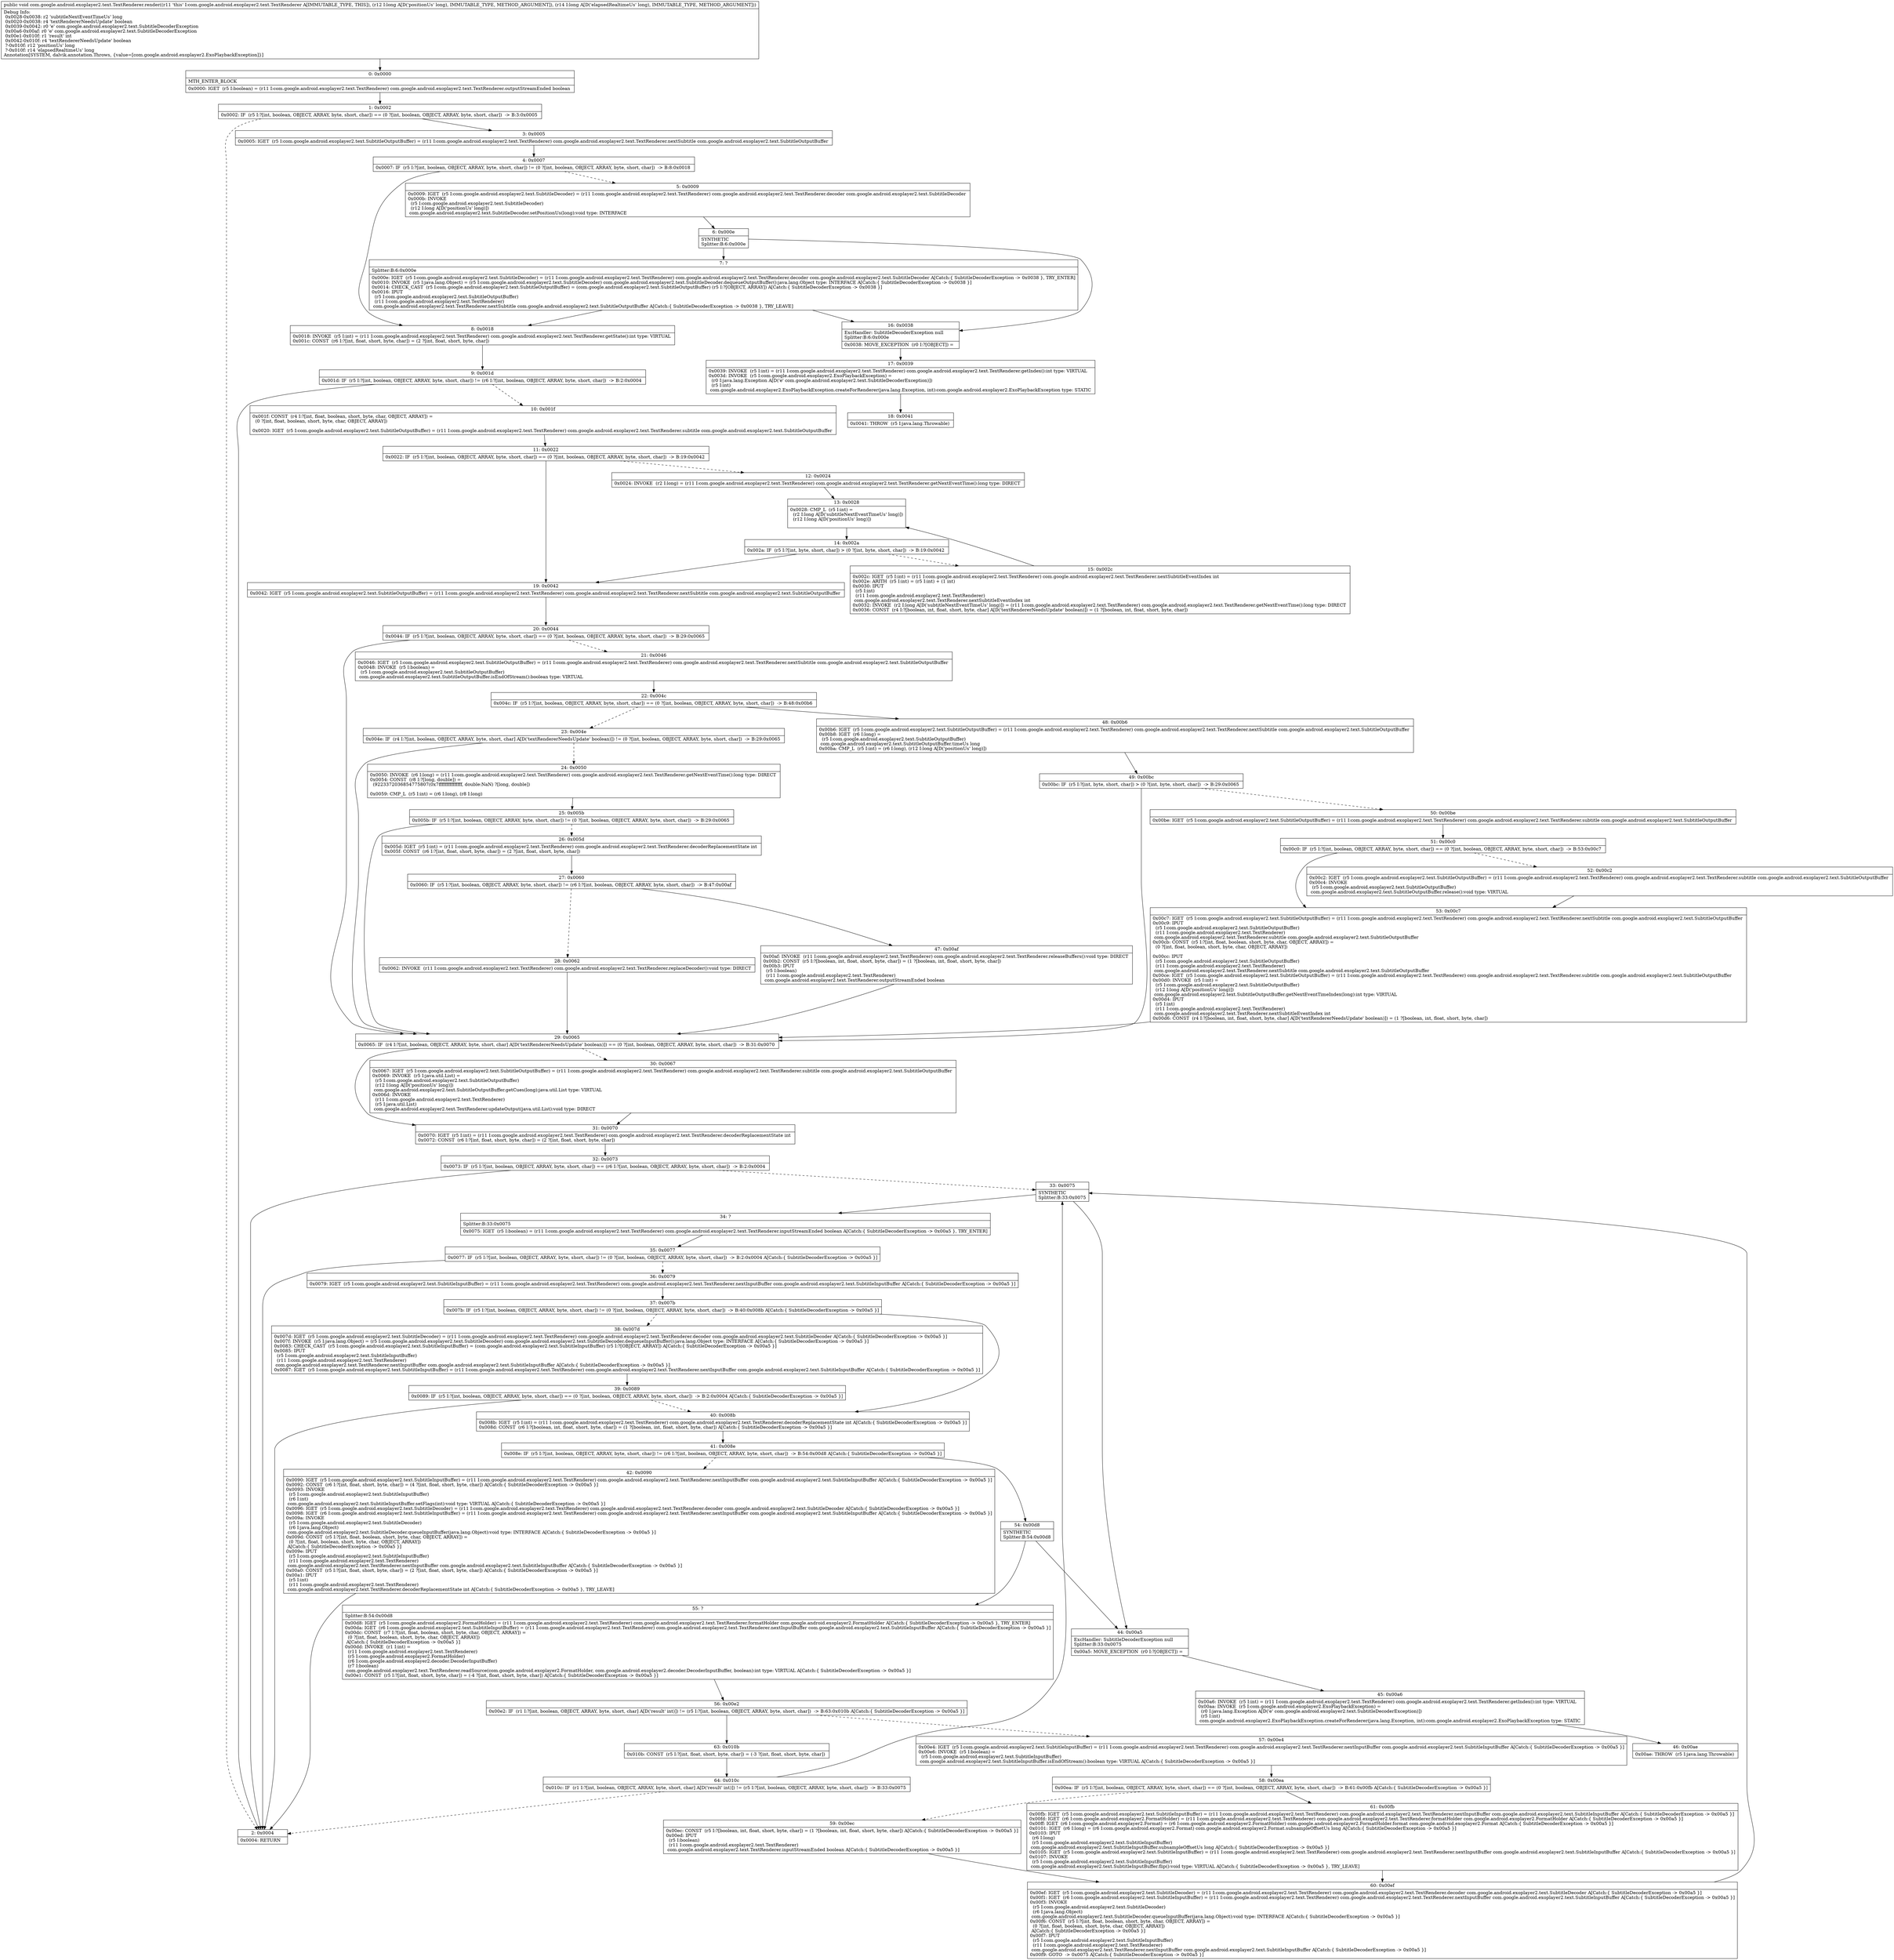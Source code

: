 digraph "CFG forcom.google.android.exoplayer2.text.TextRenderer.render(JJ)V" {
Node_0 [shape=record,label="{0\:\ 0x0000|MTH_ENTER_BLOCK\l|0x0000: IGET  (r5 I:boolean) = (r11 I:com.google.android.exoplayer2.text.TextRenderer) com.google.android.exoplayer2.text.TextRenderer.outputStreamEnded boolean \l}"];
Node_1 [shape=record,label="{1\:\ 0x0002|0x0002: IF  (r5 I:?[int, boolean, OBJECT, ARRAY, byte, short, char]) == (0 ?[int, boolean, OBJECT, ARRAY, byte, short, char])  \-\> B:3:0x0005 \l}"];
Node_2 [shape=record,label="{2\:\ 0x0004|0x0004: RETURN   \l}"];
Node_3 [shape=record,label="{3\:\ 0x0005|0x0005: IGET  (r5 I:com.google.android.exoplayer2.text.SubtitleOutputBuffer) = (r11 I:com.google.android.exoplayer2.text.TextRenderer) com.google.android.exoplayer2.text.TextRenderer.nextSubtitle com.google.android.exoplayer2.text.SubtitleOutputBuffer \l}"];
Node_4 [shape=record,label="{4\:\ 0x0007|0x0007: IF  (r5 I:?[int, boolean, OBJECT, ARRAY, byte, short, char]) != (0 ?[int, boolean, OBJECT, ARRAY, byte, short, char])  \-\> B:8:0x0018 \l}"];
Node_5 [shape=record,label="{5\:\ 0x0009|0x0009: IGET  (r5 I:com.google.android.exoplayer2.text.SubtitleDecoder) = (r11 I:com.google.android.exoplayer2.text.TextRenderer) com.google.android.exoplayer2.text.TextRenderer.decoder com.google.android.exoplayer2.text.SubtitleDecoder \l0x000b: INVOKE  \l  (r5 I:com.google.android.exoplayer2.text.SubtitleDecoder)\l  (r12 I:long A[D('positionUs' long)])\l com.google.android.exoplayer2.text.SubtitleDecoder.setPositionUs(long):void type: INTERFACE \l}"];
Node_6 [shape=record,label="{6\:\ 0x000e|SYNTHETIC\lSplitter:B:6:0x000e\l}"];
Node_7 [shape=record,label="{7\:\ ?|Splitter:B:6:0x000e\l|0x000e: IGET  (r5 I:com.google.android.exoplayer2.text.SubtitleDecoder) = (r11 I:com.google.android.exoplayer2.text.TextRenderer) com.google.android.exoplayer2.text.TextRenderer.decoder com.google.android.exoplayer2.text.SubtitleDecoder A[Catch:\{ SubtitleDecoderException \-\> 0x0038 \}, TRY_ENTER]\l0x0010: INVOKE  (r5 I:java.lang.Object) = (r5 I:com.google.android.exoplayer2.text.SubtitleDecoder) com.google.android.exoplayer2.text.SubtitleDecoder.dequeueOutputBuffer():java.lang.Object type: INTERFACE A[Catch:\{ SubtitleDecoderException \-\> 0x0038 \}]\l0x0014: CHECK_CAST  (r5 I:com.google.android.exoplayer2.text.SubtitleOutputBuffer) = (com.google.android.exoplayer2.text.SubtitleOutputBuffer) (r5 I:?[OBJECT, ARRAY]) A[Catch:\{ SubtitleDecoderException \-\> 0x0038 \}]\l0x0016: IPUT  \l  (r5 I:com.google.android.exoplayer2.text.SubtitleOutputBuffer)\l  (r11 I:com.google.android.exoplayer2.text.TextRenderer)\l com.google.android.exoplayer2.text.TextRenderer.nextSubtitle com.google.android.exoplayer2.text.SubtitleOutputBuffer A[Catch:\{ SubtitleDecoderException \-\> 0x0038 \}, TRY_LEAVE]\l}"];
Node_8 [shape=record,label="{8\:\ 0x0018|0x0018: INVOKE  (r5 I:int) = (r11 I:com.google.android.exoplayer2.text.TextRenderer) com.google.android.exoplayer2.text.TextRenderer.getState():int type: VIRTUAL \l0x001c: CONST  (r6 I:?[int, float, short, byte, char]) = (2 ?[int, float, short, byte, char]) \l}"];
Node_9 [shape=record,label="{9\:\ 0x001d|0x001d: IF  (r5 I:?[int, boolean, OBJECT, ARRAY, byte, short, char]) != (r6 I:?[int, boolean, OBJECT, ARRAY, byte, short, char])  \-\> B:2:0x0004 \l}"];
Node_10 [shape=record,label="{10\:\ 0x001f|0x001f: CONST  (r4 I:?[int, float, boolean, short, byte, char, OBJECT, ARRAY]) = \l  (0 ?[int, float, boolean, short, byte, char, OBJECT, ARRAY])\l \l0x0020: IGET  (r5 I:com.google.android.exoplayer2.text.SubtitleOutputBuffer) = (r11 I:com.google.android.exoplayer2.text.TextRenderer) com.google.android.exoplayer2.text.TextRenderer.subtitle com.google.android.exoplayer2.text.SubtitleOutputBuffer \l}"];
Node_11 [shape=record,label="{11\:\ 0x0022|0x0022: IF  (r5 I:?[int, boolean, OBJECT, ARRAY, byte, short, char]) == (0 ?[int, boolean, OBJECT, ARRAY, byte, short, char])  \-\> B:19:0x0042 \l}"];
Node_12 [shape=record,label="{12\:\ 0x0024|0x0024: INVOKE  (r2 I:long) = (r11 I:com.google.android.exoplayer2.text.TextRenderer) com.google.android.exoplayer2.text.TextRenderer.getNextEventTime():long type: DIRECT \l}"];
Node_13 [shape=record,label="{13\:\ 0x0028|0x0028: CMP_L  (r5 I:int) = \l  (r2 I:long A[D('subtitleNextEventTimeUs' long)])\l  (r12 I:long A[D('positionUs' long)])\l \l}"];
Node_14 [shape=record,label="{14\:\ 0x002a|0x002a: IF  (r5 I:?[int, byte, short, char]) \> (0 ?[int, byte, short, char])  \-\> B:19:0x0042 \l}"];
Node_15 [shape=record,label="{15\:\ 0x002c|0x002c: IGET  (r5 I:int) = (r11 I:com.google.android.exoplayer2.text.TextRenderer) com.google.android.exoplayer2.text.TextRenderer.nextSubtitleEventIndex int \l0x002e: ARITH  (r5 I:int) = (r5 I:int) + (1 int) \l0x0030: IPUT  \l  (r5 I:int)\l  (r11 I:com.google.android.exoplayer2.text.TextRenderer)\l com.google.android.exoplayer2.text.TextRenderer.nextSubtitleEventIndex int \l0x0032: INVOKE  (r2 I:long A[D('subtitleNextEventTimeUs' long)]) = (r11 I:com.google.android.exoplayer2.text.TextRenderer) com.google.android.exoplayer2.text.TextRenderer.getNextEventTime():long type: DIRECT \l0x0036: CONST  (r4 I:?[boolean, int, float, short, byte, char] A[D('textRendererNeedsUpdate' boolean)]) = (1 ?[boolean, int, float, short, byte, char]) \l}"];
Node_16 [shape=record,label="{16\:\ 0x0038|ExcHandler: SubtitleDecoderException null\lSplitter:B:6:0x000e\l|0x0038: MOVE_EXCEPTION  (r0 I:?[OBJECT]) =  \l}"];
Node_17 [shape=record,label="{17\:\ 0x0039|0x0039: INVOKE  (r5 I:int) = (r11 I:com.google.android.exoplayer2.text.TextRenderer) com.google.android.exoplayer2.text.TextRenderer.getIndex():int type: VIRTUAL \l0x003d: INVOKE  (r5 I:com.google.android.exoplayer2.ExoPlaybackException) = \l  (r0 I:java.lang.Exception A[D('e' com.google.android.exoplayer2.text.SubtitleDecoderException)])\l  (r5 I:int)\l com.google.android.exoplayer2.ExoPlaybackException.createForRenderer(java.lang.Exception, int):com.google.android.exoplayer2.ExoPlaybackException type: STATIC \l}"];
Node_18 [shape=record,label="{18\:\ 0x0041|0x0041: THROW  (r5 I:java.lang.Throwable) \l}"];
Node_19 [shape=record,label="{19\:\ 0x0042|0x0042: IGET  (r5 I:com.google.android.exoplayer2.text.SubtitleOutputBuffer) = (r11 I:com.google.android.exoplayer2.text.TextRenderer) com.google.android.exoplayer2.text.TextRenderer.nextSubtitle com.google.android.exoplayer2.text.SubtitleOutputBuffer \l}"];
Node_20 [shape=record,label="{20\:\ 0x0044|0x0044: IF  (r5 I:?[int, boolean, OBJECT, ARRAY, byte, short, char]) == (0 ?[int, boolean, OBJECT, ARRAY, byte, short, char])  \-\> B:29:0x0065 \l}"];
Node_21 [shape=record,label="{21\:\ 0x0046|0x0046: IGET  (r5 I:com.google.android.exoplayer2.text.SubtitleOutputBuffer) = (r11 I:com.google.android.exoplayer2.text.TextRenderer) com.google.android.exoplayer2.text.TextRenderer.nextSubtitle com.google.android.exoplayer2.text.SubtitleOutputBuffer \l0x0048: INVOKE  (r5 I:boolean) = \l  (r5 I:com.google.android.exoplayer2.text.SubtitleOutputBuffer)\l com.google.android.exoplayer2.text.SubtitleOutputBuffer.isEndOfStream():boolean type: VIRTUAL \l}"];
Node_22 [shape=record,label="{22\:\ 0x004c|0x004c: IF  (r5 I:?[int, boolean, OBJECT, ARRAY, byte, short, char]) == (0 ?[int, boolean, OBJECT, ARRAY, byte, short, char])  \-\> B:48:0x00b6 \l}"];
Node_23 [shape=record,label="{23\:\ 0x004e|0x004e: IF  (r4 I:?[int, boolean, OBJECT, ARRAY, byte, short, char] A[D('textRendererNeedsUpdate' boolean)]) != (0 ?[int, boolean, OBJECT, ARRAY, byte, short, char])  \-\> B:29:0x0065 \l}"];
Node_24 [shape=record,label="{24\:\ 0x0050|0x0050: INVOKE  (r6 I:long) = (r11 I:com.google.android.exoplayer2.text.TextRenderer) com.google.android.exoplayer2.text.TextRenderer.getNextEventTime():long type: DIRECT \l0x0054: CONST  (r8 I:?[long, double]) = \l  (9223372036854775807(0x7fffffffffffffff, double:NaN) ?[long, double])\l \l0x0059: CMP_L  (r5 I:int) = (r6 I:long), (r8 I:long) \l}"];
Node_25 [shape=record,label="{25\:\ 0x005b|0x005b: IF  (r5 I:?[int, boolean, OBJECT, ARRAY, byte, short, char]) != (0 ?[int, boolean, OBJECT, ARRAY, byte, short, char])  \-\> B:29:0x0065 \l}"];
Node_26 [shape=record,label="{26\:\ 0x005d|0x005d: IGET  (r5 I:int) = (r11 I:com.google.android.exoplayer2.text.TextRenderer) com.google.android.exoplayer2.text.TextRenderer.decoderReplacementState int \l0x005f: CONST  (r6 I:?[int, float, short, byte, char]) = (2 ?[int, float, short, byte, char]) \l}"];
Node_27 [shape=record,label="{27\:\ 0x0060|0x0060: IF  (r5 I:?[int, boolean, OBJECT, ARRAY, byte, short, char]) != (r6 I:?[int, boolean, OBJECT, ARRAY, byte, short, char])  \-\> B:47:0x00af \l}"];
Node_28 [shape=record,label="{28\:\ 0x0062|0x0062: INVOKE  (r11 I:com.google.android.exoplayer2.text.TextRenderer) com.google.android.exoplayer2.text.TextRenderer.replaceDecoder():void type: DIRECT \l}"];
Node_29 [shape=record,label="{29\:\ 0x0065|0x0065: IF  (r4 I:?[int, boolean, OBJECT, ARRAY, byte, short, char] A[D('textRendererNeedsUpdate' boolean)]) == (0 ?[int, boolean, OBJECT, ARRAY, byte, short, char])  \-\> B:31:0x0070 \l}"];
Node_30 [shape=record,label="{30\:\ 0x0067|0x0067: IGET  (r5 I:com.google.android.exoplayer2.text.SubtitleOutputBuffer) = (r11 I:com.google.android.exoplayer2.text.TextRenderer) com.google.android.exoplayer2.text.TextRenderer.subtitle com.google.android.exoplayer2.text.SubtitleOutputBuffer \l0x0069: INVOKE  (r5 I:java.util.List) = \l  (r5 I:com.google.android.exoplayer2.text.SubtitleOutputBuffer)\l  (r12 I:long A[D('positionUs' long)])\l com.google.android.exoplayer2.text.SubtitleOutputBuffer.getCues(long):java.util.List type: VIRTUAL \l0x006d: INVOKE  \l  (r11 I:com.google.android.exoplayer2.text.TextRenderer)\l  (r5 I:java.util.List)\l com.google.android.exoplayer2.text.TextRenderer.updateOutput(java.util.List):void type: DIRECT \l}"];
Node_31 [shape=record,label="{31\:\ 0x0070|0x0070: IGET  (r5 I:int) = (r11 I:com.google.android.exoplayer2.text.TextRenderer) com.google.android.exoplayer2.text.TextRenderer.decoderReplacementState int \l0x0072: CONST  (r6 I:?[int, float, short, byte, char]) = (2 ?[int, float, short, byte, char]) \l}"];
Node_32 [shape=record,label="{32\:\ 0x0073|0x0073: IF  (r5 I:?[int, boolean, OBJECT, ARRAY, byte, short, char]) == (r6 I:?[int, boolean, OBJECT, ARRAY, byte, short, char])  \-\> B:2:0x0004 \l}"];
Node_33 [shape=record,label="{33\:\ 0x0075|SYNTHETIC\lSplitter:B:33:0x0075\l}"];
Node_34 [shape=record,label="{34\:\ ?|Splitter:B:33:0x0075\l|0x0075: IGET  (r5 I:boolean) = (r11 I:com.google.android.exoplayer2.text.TextRenderer) com.google.android.exoplayer2.text.TextRenderer.inputStreamEnded boolean A[Catch:\{ SubtitleDecoderException \-\> 0x00a5 \}, TRY_ENTER]\l}"];
Node_35 [shape=record,label="{35\:\ 0x0077|0x0077: IF  (r5 I:?[int, boolean, OBJECT, ARRAY, byte, short, char]) != (0 ?[int, boolean, OBJECT, ARRAY, byte, short, char])  \-\> B:2:0x0004 A[Catch:\{ SubtitleDecoderException \-\> 0x00a5 \}]\l}"];
Node_36 [shape=record,label="{36\:\ 0x0079|0x0079: IGET  (r5 I:com.google.android.exoplayer2.text.SubtitleInputBuffer) = (r11 I:com.google.android.exoplayer2.text.TextRenderer) com.google.android.exoplayer2.text.TextRenderer.nextInputBuffer com.google.android.exoplayer2.text.SubtitleInputBuffer A[Catch:\{ SubtitleDecoderException \-\> 0x00a5 \}]\l}"];
Node_37 [shape=record,label="{37\:\ 0x007b|0x007b: IF  (r5 I:?[int, boolean, OBJECT, ARRAY, byte, short, char]) != (0 ?[int, boolean, OBJECT, ARRAY, byte, short, char])  \-\> B:40:0x008b A[Catch:\{ SubtitleDecoderException \-\> 0x00a5 \}]\l}"];
Node_38 [shape=record,label="{38\:\ 0x007d|0x007d: IGET  (r5 I:com.google.android.exoplayer2.text.SubtitleDecoder) = (r11 I:com.google.android.exoplayer2.text.TextRenderer) com.google.android.exoplayer2.text.TextRenderer.decoder com.google.android.exoplayer2.text.SubtitleDecoder A[Catch:\{ SubtitleDecoderException \-\> 0x00a5 \}]\l0x007f: INVOKE  (r5 I:java.lang.Object) = (r5 I:com.google.android.exoplayer2.text.SubtitleDecoder) com.google.android.exoplayer2.text.SubtitleDecoder.dequeueInputBuffer():java.lang.Object type: INTERFACE A[Catch:\{ SubtitleDecoderException \-\> 0x00a5 \}]\l0x0083: CHECK_CAST  (r5 I:com.google.android.exoplayer2.text.SubtitleInputBuffer) = (com.google.android.exoplayer2.text.SubtitleInputBuffer) (r5 I:?[OBJECT, ARRAY]) A[Catch:\{ SubtitleDecoderException \-\> 0x00a5 \}]\l0x0085: IPUT  \l  (r5 I:com.google.android.exoplayer2.text.SubtitleInputBuffer)\l  (r11 I:com.google.android.exoplayer2.text.TextRenderer)\l com.google.android.exoplayer2.text.TextRenderer.nextInputBuffer com.google.android.exoplayer2.text.SubtitleInputBuffer A[Catch:\{ SubtitleDecoderException \-\> 0x00a5 \}]\l0x0087: IGET  (r5 I:com.google.android.exoplayer2.text.SubtitleInputBuffer) = (r11 I:com.google.android.exoplayer2.text.TextRenderer) com.google.android.exoplayer2.text.TextRenderer.nextInputBuffer com.google.android.exoplayer2.text.SubtitleInputBuffer A[Catch:\{ SubtitleDecoderException \-\> 0x00a5 \}]\l}"];
Node_39 [shape=record,label="{39\:\ 0x0089|0x0089: IF  (r5 I:?[int, boolean, OBJECT, ARRAY, byte, short, char]) == (0 ?[int, boolean, OBJECT, ARRAY, byte, short, char])  \-\> B:2:0x0004 A[Catch:\{ SubtitleDecoderException \-\> 0x00a5 \}]\l}"];
Node_40 [shape=record,label="{40\:\ 0x008b|0x008b: IGET  (r5 I:int) = (r11 I:com.google.android.exoplayer2.text.TextRenderer) com.google.android.exoplayer2.text.TextRenderer.decoderReplacementState int A[Catch:\{ SubtitleDecoderException \-\> 0x00a5 \}]\l0x008d: CONST  (r6 I:?[boolean, int, float, short, byte, char]) = (1 ?[boolean, int, float, short, byte, char]) A[Catch:\{ SubtitleDecoderException \-\> 0x00a5 \}]\l}"];
Node_41 [shape=record,label="{41\:\ 0x008e|0x008e: IF  (r5 I:?[int, boolean, OBJECT, ARRAY, byte, short, char]) != (r6 I:?[int, boolean, OBJECT, ARRAY, byte, short, char])  \-\> B:54:0x00d8 A[Catch:\{ SubtitleDecoderException \-\> 0x00a5 \}]\l}"];
Node_42 [shape=record,label="{42\:\ 0x0090|0x0090: IGET  (r5 I:com.google.android.exoplayer2.text.SubtitleInputBuffer) = (r11 I:com.google.android.exoplayer2.text.TextRenderer) com.google.android.exoplayer2.text.TextRenderer.nextInputBuffer com.google.android.exoplayer2.text.SubtitleInputBuffer A[Catch:\{ SubtitleDecoderException \-\> 0x00a5 \}]\l0x0092: CONST  (r6 I:?[int, float, short, byte, char]) = (4 ?[int, float, short, byte, char]) A[Catch:\{ SubtitleDecoderException \-\> 0x00a5 \}]\l0x0093: INVOKE  \l  (r5 I:com.google.android.exoplayer2.text.SubtitleInputBuffer)\l  (r6 I:int)\l com.google.android.exoplayer2.text.SubtitleInputBuffer.setFlags(int):void type: VIRTUAL A[Catch:\{ SubtitleDecoderException \-\> 0x00a5 \}]\l0x0096: IGET  (r5 I:com.google.android.exoplayer2.text.SubtitleDecoder) = (r11 I:com.google.android.exoplayer2.text.TextRenderer) com.google.android.exoplayer2.text.TextRenderer.decoder com.google.android.exoplayer2.text.SubtitleDecoder A[Catch:\{ SubtitleDecoderException \-\> 0x00a5 \}]\l0x0098: IGET  (r6 I:com.google.android.exoplayer2.text.SubtitleInputBuffer) = (r11 I:com.google.android.exoplayer2.text.TextRenderer) com.google.android.exoplayer2.text.TextRenderer.nextInputBuffer com.google.android.exoplayer2.text.SubtitleInputBuffer A[Catch:\{ SubtitleDecoderException \-\> 0x00a5 \}]\l0x009a: INVOKE  \l  (r5 I:com.google.android.exoplayer2.text.SubtitleDecoder)\l  (r6 I:java.lang.Object)\l com.google.android.exoplayer2.text.SubtitleDecoder.queueInputBuffer(java.lang.Object):void type: INTERFACE A[Catch:\{ SubtitleDecoderException \-\> 0x00a5 \}]\l0x009d: CONST  (r5 I:?[int, float, boolean, short, byte, char, OBJECT, ARRAY]) = \l  (0 ?[int, float, boolean, short, byte, char, OBJECT, ARRAY])\l A[Catch:\{ SubtitleDecoderException \-\> 0x00a5 \}]\l0x009e: IPUT  \l  (r5 I:com.google.android.exoplayer2.text.SubtitleInputBuffer)\l  (r11 I:com.google.android.exoplayer2.text.TextRenderer)\l com.google.android.exoplayer2.text.TextRenderer.nextInputBuffer com.google.android.exoplayer2.text.SubtitleInputBuffer A[Catch:\{ SubtitleDecoderException \-\> 0x00a5 \}]\l0x00a0: CONST  (r5 I:?[int, float, short, byte, char]) = (2 ?[int, float, short, byte, char]) A[Catch:\{ SubtitleDecoderException \-\> 0x00a5 \}]\l0x00a1: IPUT  \l  (r5 I:int)\l  (r11 I:com.google.android.exoplayer2.text.TextRenderer)\l com.google.android.exoplayer2.text.TextRenderer.decoderReplacementState int A[Catch:\{ SubtitleDecoderException \-\> 0x00a5 \}, TRY_LEAVE]\l}"];
Node_44 [shape=record,label="{44\:\ 0x00a5|ExcHandler: SubtitleDecoderException null\lSplitter:B:33:0x0075\l|0x00a5: MOVE_EXCEPTION  (r0 I:?[OBJECT]) =  \l}"];
Node_45 [shape=record,label="{45\:\ 0x00a6|0x00a6: INVOKE  (r5 I:int) = (r11 I:com.google.android.exoplayer2.text.TextRenderer) com.google.android.exoplayer2.text.TextRenderer.getIndex():int type: VIRTUAL \l0x00aa: INVOKE  (r5 I:com.google.android.exoplayer2.ExoPlaybackException) = \l  (r0 I:java.lang.Exception A[D('e' com.google.android.exoplayer2.text.SubtitleDecoderException)])\l  (r5 I:int)\l com.google.android.exoplayer2.ExoPlaybackException.createForRenderer(java.lang.Exception, int):com.google.android.exoplayer2.ExoPlaybackException type: STATIC \l}"];
Node_46 [shape=record,label="{46\:\ 0x00ae|0x00ae: THROW  (r5 I:java.lang.Throwable) \l}"];
Node_47 [shape=record,label="{47\:\ 0x00af|0x00af: INVOKE  (r11 I:com.google.android.exoplayer2.text.TextRenderer) com.google.android.exoplayer2.text.TextRenderer.releaseBuffers():void type: DIRECT \l0x00b2: CONST  (r5 I:?[boolean, int, float, short, byte, char]) = (1 ?[boolean, int, float, short, byte, char]) \l0x00b3: IPUT  \l  (r5 I:boolean)\l  (r11 I:com.google.android.exoplayer2.text.TextRenderer)\l com.google.android.exoplayer2.text.TextRenderer.outputStreamEnded boolean \l}"];
Node_48 [shape=record,label="{48\:\ 0x00b6|0x00b6: IGET  (r5 I:com.google.android.exoplayer2.text.SubtitleOutputBuffer) = (r11 I:com.google.android.exoplayer2.text.TextRenderer) com.google.android.exoplayer2.text.TextRenderer.nextSubtitle com.google.android.exoplayer2.text.SubtitleOutputBuffer \l0x00b8: IGET  (r6 I:long) = \l  (r5 I:com.google.android.exoplayer2.text.SubtitleOutputBuffer)\l com.google.android.exoplayer2.text.SubtitleOutputBuffer.timeUs long \l0x00ba: CMP_L  (r5 I:int) = (r6 I:long), (r12 I:long A[D('positionUs' long)]) \l}"];
Node_49 [shape=record,label="{49\:\ 0x00bc|0x00bc: IF  (r5 I:?[int, byte, short, char]) \> (0 ?[int, byte, short, char])  \-\> B:29:0x0065 \l}"];
Node_50 [shape=record,label="{50\:\ 0x00be|0x00be: IGET  (r5 I:com.google.android.exoplayer2.text.SubtitleOutputBuffer) = (r11 I:com.google.android.exoplayer2.text.TextRenderer) com.google.android.exoplayer2.text.TextRenderer.subtitle com.google.android.exoplayer2.text.SubtitleOutputBuffer \l}"];
Node_51 [shape=record,label="{51\:\ 0x00c0|0x00c0: IF  (r5 I:?[int, boolean, OBJECT, ARRAY, byte, short, char]) == (0 ?[int, boolean, OBJECT, ARRAY, byte, short, char])  \-\> B:53:0x00c7 \l}"];
Node_52 [shape=record,label="{52\:\ 0x00c2|0x00c2: IGET  (r5 I:com.google.android.exoplayer2.text.SubtitleOutputBuffer) = (r11 I:com.google.android.exoplayer2.text.TextRenderer) com.google.android.exoplayer2.text.TextRenderer.subtitle com.google.android.exoplayer2.text.SubtitleOutputBuffer \l0x00c4: INVOKE  \l  (r5 I:com.google.android.exoplayer2.text.SubtitleOutputBuffer)\l com.google.android.exoplayer2.text.SubtitleOutputBuffer.release():void type: VIRTUAL \l}"];
Node_53 [shape=record,label="{53\:\ 0x00c7|0x00c7: IGET  (r5 I:com.google.android.exoplayer2.text.SubtitleOutputBuffer) = (r11 I:com.google.android.exoplayer2.text.TextRenderer) com.google.android.exoplayer2.text.TextRenderer.nextSubtitle com.google.android.exoplayer2.text.SubtitleOutputBuffer \l0x00c9: IPUT  \l  (r5 I:com.google.android.exoplayer2.text.SubtitleOutputBuffer)\l  (r11 I:com.google.android.exoplayer2.text.TextRenderer)\l com.google.android.exoplayer2.text.TextRenderer.subtitle com.google.android.exoplayer2.text.SubtitleOutputBuffer \l0x00cb: CONST  (r5 I:?[int, float, boolean, short, byte, char, OBJECT, ARRAY]) = \l  (0 ?[int, float, boolean, short, byte, char, OBJECT, ARRAY])\l \l0x00cc: IPUT  \l  (r5 I:com.google.android.exoplayer2.text.SubtitleOutputBuffer)\l  (r11 I:com.google.android.exoplayer2.text.TextRenderer)\l com.google.android.exoplayer2.text.TextRenderer.nextSubtitle com.google.android.exoplayer2.text.SubtitleOutputBuffer \l0x00ce: IGET  (r5 I:com.google.android.exoplayer2.text.SubtitleOutputBuffer) = (r11 I:com.google.android.exoplayer2.text.TextRenderer) com.google.android.exoplayer2.text.TextRenderer.subtitle com.google.android.exoplayer2.text.SubtitleOutputBuffer \l0x00d0: INVOKE  (r5 I:int) = \l  (r5 I:com.google.android.exoplayer2.text.SubtitleOutputBuffer)\l  (r12 I:long A[D('positionUs' long)])\l com.google.android.exoplayer2.text.SubtitleOutputBuffer.getNextEventTimeIndex(long):int type: VIRTUAL \l0x00d4: IPUT  \l  (r5 I:int)\l  (r11 I:com.google.android.exoplayer2.text.TextRenderer)\l com.google.android.exoplayer2.text.TextRenderer.nextSubtitleEventIndex int \l0x00d6: CONST  (r4 I:?[boolean, int, float, short, byte, char] A[D('textRendererNeedsUpdate' boolean)]) = (1 ?[boolean, int, float, short, byte, char]) \l}"];
Node_54 [shape=record,label="{54\:\ 0x00d8|SYNTHETIC\lSplitter:B:54:0x00d8\l}"];
Node_55 [shape=record,label="{55\:\ ?|Splitter:B:54:0x00d8\l|0x00d8: IGET  (r5 I:com.google.android.exoplayer2.FormatHolder) = (r11 I:com.google.android.exoplayer2.text.TextRenderer) com.google.android.exoplayer2.text.TextRenderer.formatHolder com.google.android.exoplayer2.FormatHolder A[Catch:\{ SubtitleDecoderException \-\> 0x00a5 \}, TRY_ENTER]\l0x00da: IGET  (r6 I:com.google.android.exoplayer2.text.SubtitleInputBuffer) = (r11 I:com.google.android.exoplayer2.text.TextRenderer) com.google.android.exoplayer2.text.TextRenderer.nextInputBuffer com.google.android.exoplayer2.text.SubtitleInputBuffer A[Catch:\{ SubtitleDecoderException \-\> 0x00a5 \}]\l0x00dc: CONST  (r7 I:?[int, float, boolean, short, byte, char, OBJECT, ARRAY]) = \l  (0 ?[int, float, boolean, short, byte, char, OBJECT, ARRAY])\l A[Catch:\{ SubtitleDecoderException \-\> 0x00a5 \}]\l0x00dd: INVOKE  (r1 I:int) = \l  (r11 I:com.google.android.exoplayer2.text.TextRenderer)\l  (r5 I:com.google.android.exoplayer2.FormatHolder)\l  (r6 I:com.google.android.exoplayer2.decoder.DecoderInputBuffer)\l  (r7 I:boolean)\l com.google.android.exoplayer2.text.TextRenderer.readSource(com.google.android.exoplayer2.FormatHolder, com.google.android.exoplayer2.decoder.DecoderInputBuffer, boolean):int type: VIRTUAL A[Catch:\{ SubtitleDecoderException \-\> 0x00a5 \}]\l0x00e1: CONST  (r5 I:?[int, float, short, byte, char]) = (\-4 ?[int, float, short, byte, char]) A[Catch:\{ SubtitleDecoderException \-\> 0x00a5 \}]\l}"];
Node_56 [shape=record,label="{56\:\ 0x00e2|0x00e2: IF  (r1 I:?[int, boolean, OBJECT, ARRAY, byte, short, char] A[D('result' int)]) != (r5 I:?[int, boolean, OBJECT, ARRAY, byte, short, char])  \-\> B:63:0x010b A[Catch:\{ SubtitleDecoderException \-\> 0x00a5 \}]\l}"];
Node_57 [shape=record,label="{57\:\ 0x00e4|0x00e4: IGET  (r5 I:com.google.android.exoplayer2.text.SubtitleInputBuffer) = (r11 I:com.google.android.exoplayer2.text.TextRenderer) com.google.android.exoplayer2.text.TextRenderer.nextInputBuffer com.google.android.exoplayer2.text.SubtitleInputBuffer A[Catch:\{ SubtitleDecoderException \-\> 0x00a5 \}]\l0x00e6: INVOKE  (r5 I:boolean) = \l  (r5 I:com.google.android.exoplayer2.text.SubtitleInputBuffer)\l com.google.android.exoplayer2.text.SubtitleInputBuffer.isEndOfStream():boolean type: VIRTUAL A[Catch:\{ SubtitleDecoderException \-\> 0x00a5 \}]\l}"];
Node_58 [shape=record,label="{58\:\ 0x00ea|0x00ea: IF  (r5 I:?[int, boolean, OBJECT, ARRAY, byte, short, char]) == (0 ?[int, boolean, OBJECT, ARRAY, byte, short, char])  \-\> B:61:0x00fb A[Catch:\{ SubtitleDecoderException \-\> 0x00a5 \}]\l}"];
Node_59 [shape=record,label="{59\:\ 0x00ec|0x00ec: CONST  (r5 I:?[boolean, int, float, short, byte, char]) = (1 ?[boolean, int, float, short, byte, char]) A[Catch:\{ SubtitleDecoderException \-\> 0x00a5 \}]\l0x00ed: IPUT  \l  (r5 I:boolean)\l  (r11 I:com.google.android.exoplayer2.text.TextRenderer)\l com.google.android.exoplayer2.text.TextRenderer.inputStreamEnded boolean A[Catch:\{ SubtitleDecoderException \-\> 0x00a5 \}]\l}"];
Node_60 [shape=record,label="{60\:\ 0x00ef|0x00ef: IGET  (r5 I:com.google.android.exoplayer2.text.SubtitleDecoder) = (r11 I:com.google.android.exoplayer2.text.TextRenderer) com.google.android.exoplayer2.text.TextRenderer.decoder com.google.android.exoplayer2.text.SubtitleDecoder A[Catch:\{ SubtitleDecoderException \-\> 0x00a5 \}]\l0x00f1: IGET  (r6 I:com.google.android.exoplayer2.text.SubtitleInputBuffer) = (r11 I:com.google.android.exoplayer2.text.TextRenderer) com.google.android.exoplayer2.text.TextRenderer.nextInputBuffer com.google.android.exoplayer2.text.SubtitleInputBuffer A[Catch:\{ SubtitleDecoderException \-\> 0x00a5 \}]\l0x00f3: INVOKE  \l  (r5 I:com.google.android.exoplayer2.text.SubtitleDecoder)\l  (r6 I:java.lang.Object)\l com.google.android.exoplayer2.text.SubtitleDecoder.queueInputBuffer(java.lang.Object):void type: INTERFACE A[Catch:\{ SubtitleDecoderException \-\> 0x00a5 \}]\l0x00f6: CONST  (r5 I:?[int, float, boolean, short, byte, char, OBJECT, ARRAY]) = \l  (0 ?[int, float, boolean, short, byte, char, OBJECT, ARRAY])\l A[Catch:\{ SubtitleDecoderException \-\> 0x00a5 \}]\l0x00f7: IPUT  \l  (r5 I:com.google.android.exoplayer2.text.SubtitleInputBuffer)\l  (r11 I:com.google.android.exoplayer2.text.TextRenderer)\l com.google.android.exoplayer2.text.TextRenderer.nextInputBuffer com.google.android.exoplayer2.text.SubtitleInputBuffer A[Catch:\{ SubtitleDecoderException \-\> 0x00a5 \}]\l0x00f9: GOTO  \-\> 0x0075 A[Catch:\{ SubtitleDecoderException \-\> 0x00a5 \}]\l}"];
Node_61 [shape=record,label="{61\:\ 0x00fb|0x00fb: IGET  (r5 I:com.google.android.exoplayer2.text.SubtitleInputBuffer) = (r11 I:com.google.android.exoplayer2.text.TextRenderer) com.google.android.exoplayer2.text.TextRenderer.nextInputBuffer com.google.android.exoplayer2.text.SubtitleInputBuffer A[Catch:\{ SubtitleDecoderException \-\> 0x00a5 \}]\l0x00fd: IGET  (r6 I:com.google.android.exoplayer2.FormatHolder) = (r11 I:com.google.android.exoplayer2.text.TextRenderer) com.google.android.exoplayer2.text.TextRenderer.formatHolder com.google.android.exoplayer2.FormatHolder A[Catch:\{ SubtitleDecoderException \-\> 0x00a5 \}]\l0x00ff: IGET  (r6 I:com.google.android.exoplayer2.Format) = (r6 I:com.google.android.exoplayer2.FormatHolder) com.google.android.exoplayer2.FormatHolder.format com.google.android.exoplayer2.Format A[Catch:\{ SubtitleDecoderException \-\> 0x00a5 \}]\l0x0101: IGET  (r6 I:long) = (r6 I:com.google.android.exoplayer2.Format) com.google.android.exoplayer2.Format.subsampleOffsetUs long A[Catch:\{ SubtitleDecoderException \-\> 0x00a5 \}]\l0x0103: IPUT  \l  (r6 I:long)\l  (r5 I:com.google.android.exoplayer2.text.SubtitleInputBuffer)\l com.google.android.exoplayer2.text.SubtitleInputBuffer.subsampleOffsetUs long A[Catch:\{ SubtitleDecoderException \-\> 0x00a5 \}]\l0x0105: IGET  (r5 I:com.google.android.exoplayer2.text.SubtitleInputBuffer) = (r11 I:com.google.android.exoplayer2.text.TextRenderer) com.google.android.exoplayer2.text.TextRenderer.nextInputBuffer com.google.android.exoplayer2.text.SubtitleInputBuffer A[Catch:\{ SubtitleDecoderException \-\> 0x00a5 \}]\l0x0107: INVOKE  \l  (r5 I:com.google.android.exoplayer2.text.SubtitleInputBuffer)\l com.google.android.exoplayer2.text.SubtitleInputBuffer.flip():void type: VIRTUAL A[Catch:\{ SubtitleDecoderException \-\> 0x00a5 \}, TRY_LEAVE]\l}"];
Node_63 [shape=record,label="{63\:\ 0x010b|0x010b: CONST  (r5 I:?[int, float, short, byte, char]) = (\-3 ?[int, float, short, byte, char]) \l}"];
Node_64 [shape=record,label="{64\:\ 0x010c|0x010c: IF  (r1 I:?[int, boolean, OBJECT, ARRAY, byte, short, char] A[D('result' int)]) != (r5 I:?[int, boolean, OBJECT, ARRAY, byte, short, char])  \-\> B:33:0x0075 \l}"];
MethodNode[shape=record,label="{public void com.google.android.exoplayer2.text.TextRenderer.render((r11 'this' I:com.google.android.exoplayer2.text.TextRenderer A[IMMUTABLE_TYPE, THIS]), (r12 I:long A[D('positionUs' long), IMMUTABLE_TYPE, METHOD_ARGUMENT]), (r14 I:long A[D('elapsedRealtimeUs' long), IMMUTABLE_TYPE, METHOD_ARGUMENT]))  | Debug Info:\l  0x0028\-0x0038: r2 'subtitleNextEventTimeUs' long\l  0x0020\-0x0038: r4 'textRendererNeedsUpdate' boolean\l  0x0039\-0x0042: r0 'e' com.google.android.exoplayer2.text.SubtitleDecoderException\l  0x00a6\-0x00af: r0 'e' com.google.android.exoplayer2.text.SubtitleDecoderException\l  0x00e1\-0x010f: r1 'result' int\l  0x0042\-0x010f: r4 'textRendererNeedsUpdate' boolean\l  ?\-0x010f: r12 'positionUs' long\l  ?\-0x010f: r14 'elapsedRealtimeUs' long\lAnnotation[SYSTEM, dalvik.annotation.Throws, \{value=[com.google.android.exoplayer2.ExoPlaybackException]\}]\l}"];
MethodNode -> Node_0;
Node_0 -> Node_1;
Node_1 -> Node_2[style=dashed];
Node_1 -> Node_3;
Node_3 -> Node_4;
Node_4 -> Node_5[style=dashed];
Node_4 -> Node_8;
Node_5 -> Node_6;
Node_6 -> Node_7;
Node_6 -> Node_16;
Node_7 -> Node_8;
Node_7 -> Node_16;
Node_8 -> Node_9;
Node_9 -> Node_2;
Node_9 -> Node_10[style=dashed];
Node_10 -> Node_11;
Node_11 -> Node_12[style=dashed];
Node_11 -> Node_19;
Node_12 -> Node_13;
Node_13 -> Node_14;
Node_14 -> Node_15[style=dashed];
Node_14 -> Node_19;
Node_15 -> Node_13;
Node_16 -> Node_17;
Node_17 -> Node_18;
Node_19 -> Node_20;
Node_20 -> Node_21[style=dashed];
Node_20 -> Node_29;
Node_21 -> Node_22;
Node_22 -> Node_23[style=dashed];
Node_22 -> Node_48;
Node_23 -> Node_24[style=dashed];
Node_23 -> Node_29;
Node_24 -> Node_25;
Node_25 -> Node_26[style=dashed];
Node_25 -> Node_29;
Node_26 -> Node_27;
Node_27 -> Node_28[style=dashed];
Node_27 -> Node_47;
Node_28 -> Node_29;
Node_29 -> Node_30[style=dashed];
Node_29 -> Node_31;
Node_30 -> Node_31;
Node_31 -> Node_32;
Node_32 -> Node_2;
Node_32 -> Node_33[style=dashed];
Node_33 -> Node_34;
Node_33 -> Node_44;
Node_34 -> Node_35;
Node_35 -> Node_2;
Node_35 -> Node_36[style=dashed];
Node_36 -> Node_37;
Node_37 -> Node_38[style=dashed];
Node_37 -> Node_40;
Node_38 -> Node_39;
Node_39 -> Node_2;
Node_39 -> Node_40[style=dashed];
Node_40 -> Node_41;
Node_41 -> Node_42[style=dashed];
Node_41 -> Node_54;
Node_42 -> Node_2;
Node_44 -> Node_45;
Node_45 -> Node_46;
Node_47 -> Node_29;
Node_48 -> Node_49;
Node_49 -> Node_29;
Node_49 -> Node_50[style=dashed];
Node_50 -> Node_51;
Node_51 -> Node_52[style=dashed];
Node_51 -> Node_53;
Node_52 -> Node_53;
Node_53 -> Node_29;
Node_54 -> Node_55;
Node_54 -> Node_44;
Node_55 -> Node_56;
Node_56 -> Node_57[style=dashed];
Node_56 -> Node_63;
Node_57 -> Node_58;
Node_58 -> Node_59[style=dashed];
Node_58 -> Node_61;
Node_59 -> Node_60;
Node_60 -> Node_33;
Node_61 -> Node_60;
Node_63 -> Node_64;
Node_64 -> Node_33;
Node_64 -> Node_2[style=dashed];
}

